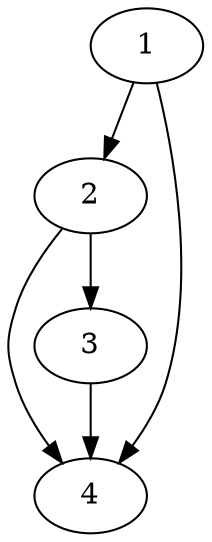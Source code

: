 strict digraph G {

    1 ->  2
    1 ->  4
    1 ->  4
    1 ->  2
    2 ->  4
    2 ->  3
    2 ->  3
    3 ->  4

 }